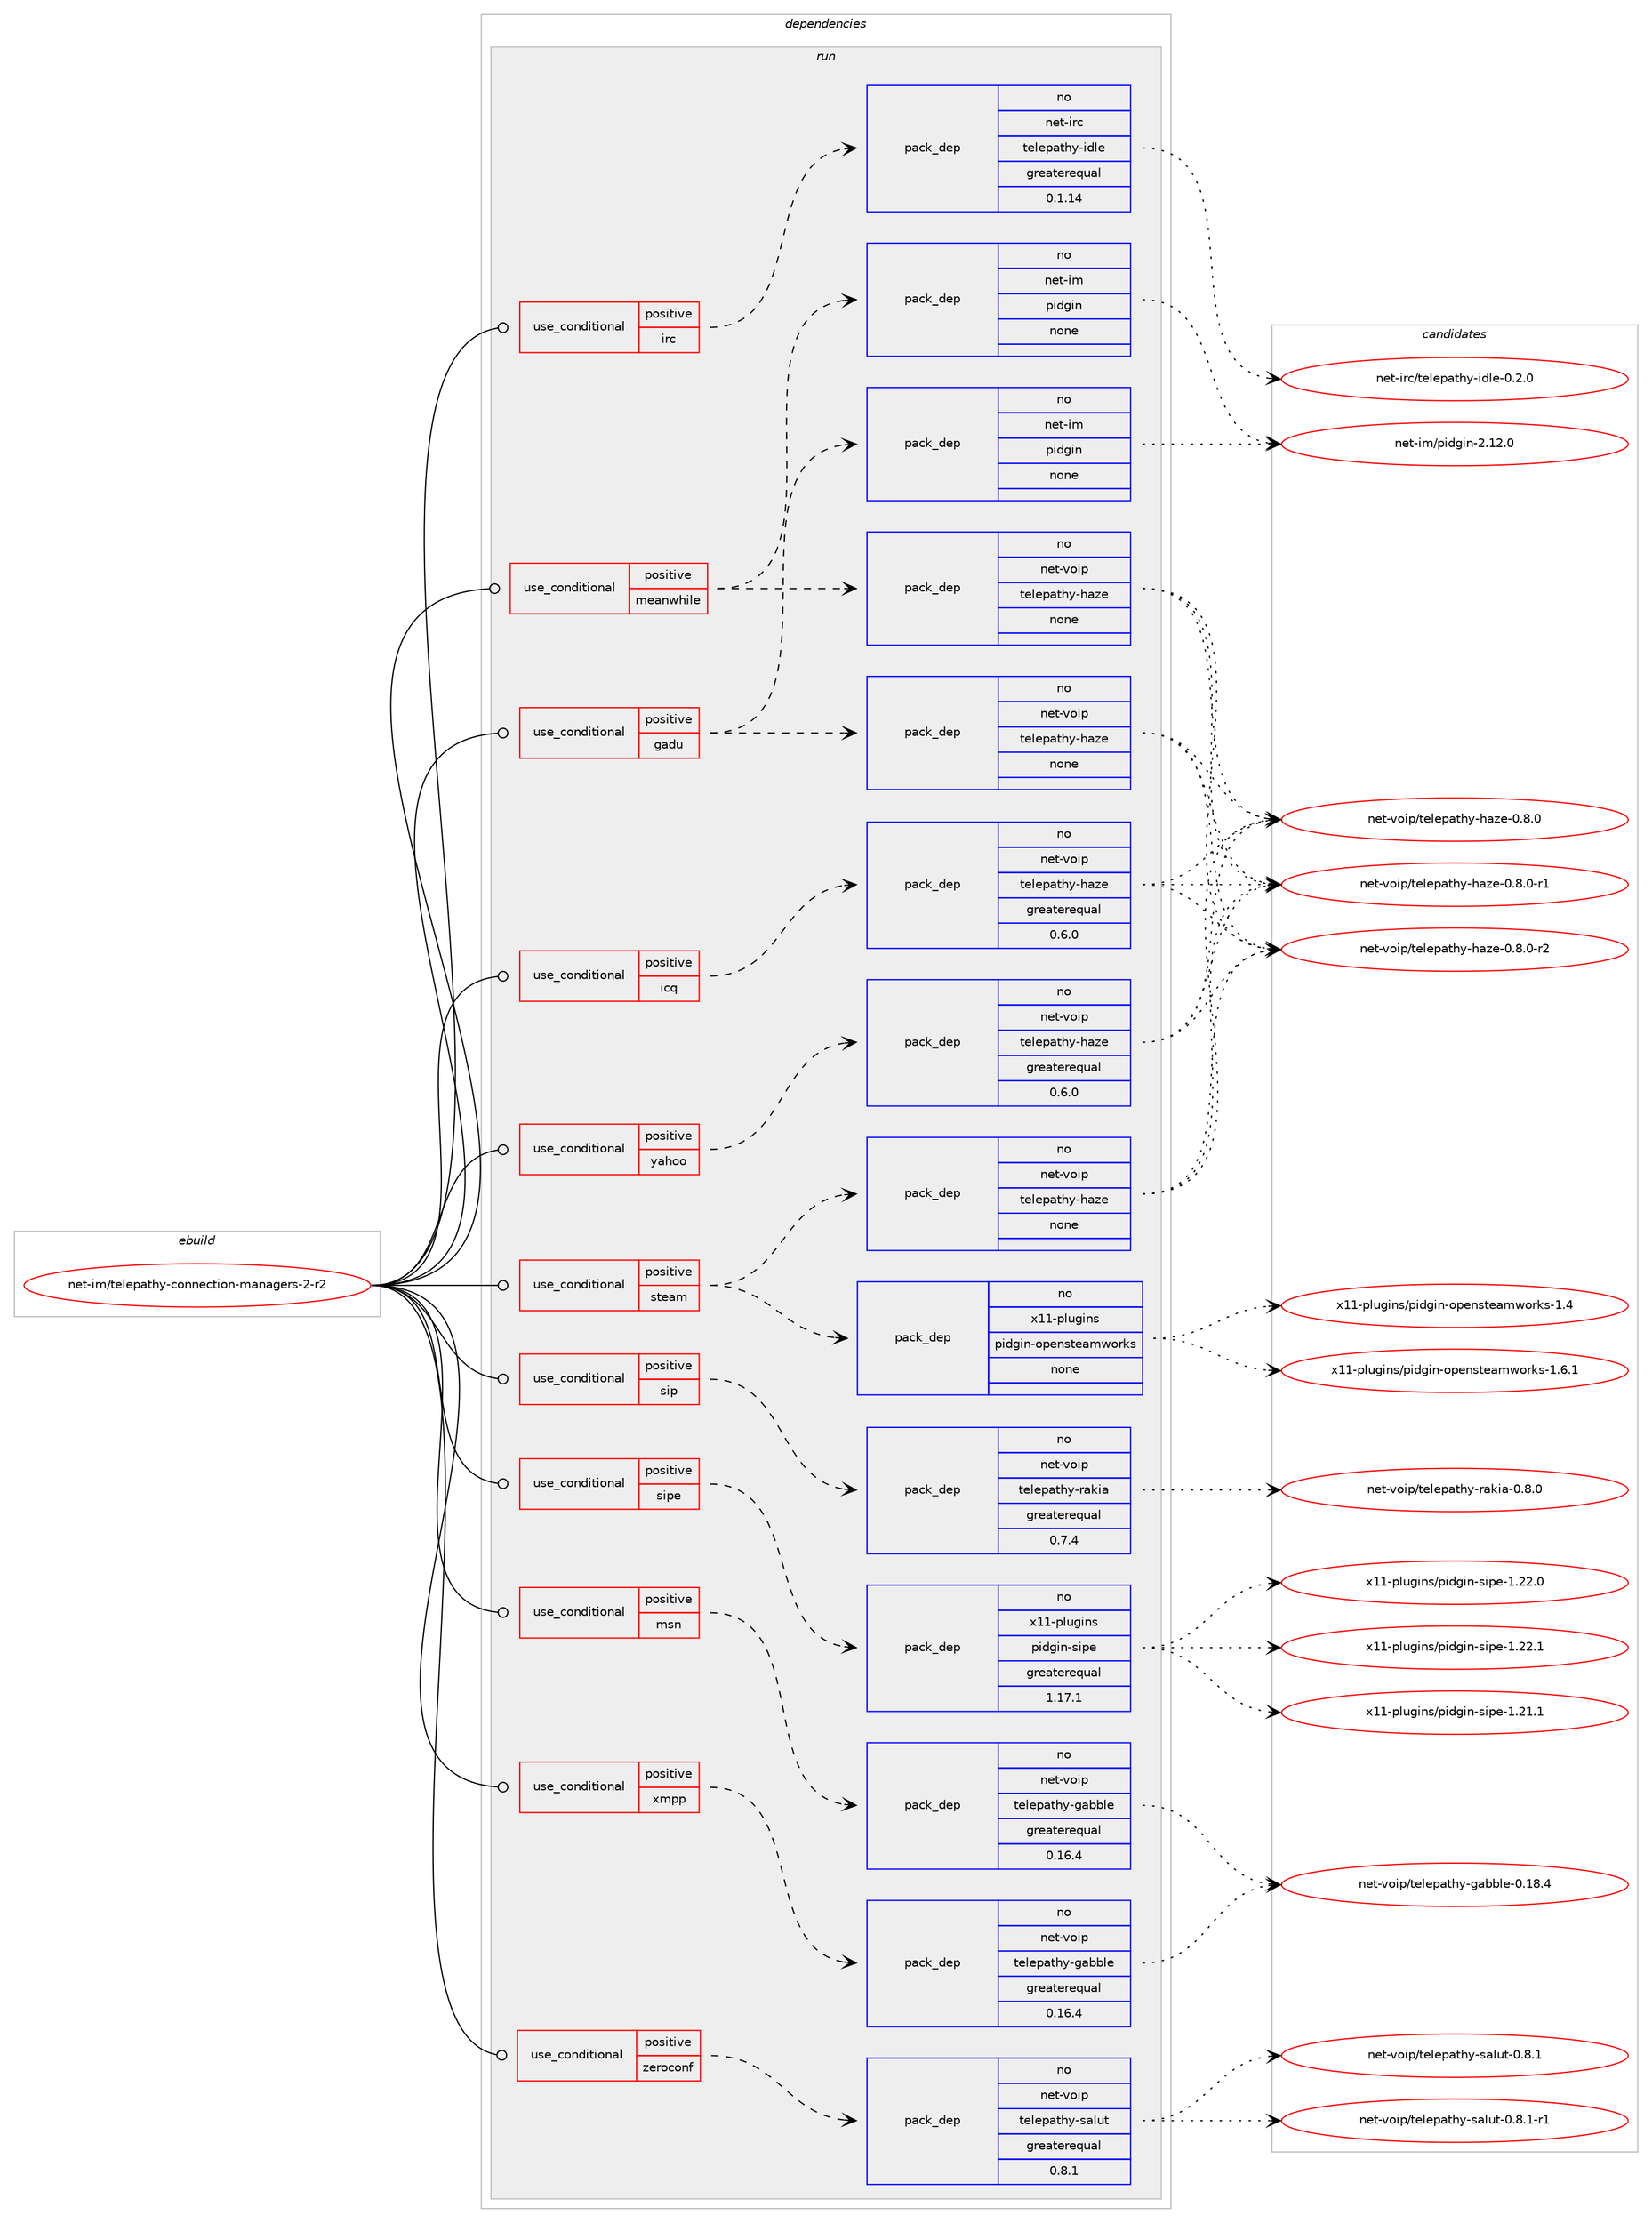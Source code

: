 digraph prolog {

# *************
# Graph options
# *************

newrank=true;
concentrate=true;
compound=true;
graph [rankdir=LR,fontname=Helvetica,fontsize=10,ranksep=1.5];#, ranksep=2.5, nodesep=0.2];
edge  [arrowhead=vee];
node  [fontname=Helvetica,fontsize=10];

# **********
# The ebuild
# **********

subgraph cluster_leftcol {
color=gray;
rank=same;
label=<<i>ebuild</i>>;
id [label="net-im/telepathy-connection-managers-2-r2", color=red, width=4, href="../net-im/telepathy-connection-managers-2-r2.svg"];
}

# ****************
# The dependencies
# ****************

subgraph cluster_midcol {
color=gray;
label=<<i>dependencies</i>>;
subgraph cluster_compile {
fillcolor="#eeeeee";
style=filled;
label=<<i>compile</i>>;
}
subgraph cluster_compileandrun {
fillcolor="#eeeeee";
style=filled;
label=<<i>compile and run</i>>;
}
subgraph cluster_run {
fillcolor="#eeeeee";
style=filled;
label=<<i>run</i>>;
subgraph cond102303 {
dependency413733 [label=<<TABLE BORDER="0" CELLBORDER="1" CELLSPACING="0" CELLPADDING="4"><TR><TD ROWSPAN="3" CELLPADDING="10">use_conditional</TD></TR><TR><TD>positive</TD></TR><TR><TD>gadu</TD></TR></TABLE>>, shape=none, color=red];
subgraph pack304560 {
dependency413734 [label=<<TABLE BORDER="0" CELLBORDER="1" CELLSPACING="0" CELLPADDING="4" WIDTH="220"><TR><TD ROWSPAN="6" CELLPADDING="30">pack_dep</TD></TR><TR><TD WIDTH="110">no</TD></TR><TR><TD>net-im</TD></TR><TR><TD>pidgin</TD></TR><TR><TD>none</TD></TR><TR><TD></TD></TR></TABLE>>, shape=none, color=blue];
}
dependency413733:e -> dependency413734:w [weight=20,style="dashed",arrowhead="vee"];
subgraph pack304561 {
dependency413735 [label=<<TABLE BORDER="0" CELLBORDER="1" CELLSPACING="0" CELLPADDING="4" WIDTH="220"><TR><TD ROWSPAN="6" CELLPADDING="30">pack_dep</TD></TR><TR><TD WIDTH="110">no</TD></TR><TR><TD>net-voip</TD></TR><TR><TD>telepathy-haze</TD></TR><TR><TD>none</TD></TR><TR><TD></TD></TR></TABLE>>, shape=none, color=blue];
}
dependency413733:e -> dependency413735:w [weight=20,style="dashed",arrowhead="vee"];
}
id:e -> dependency413733:w [weight=20,style="solid",arrowhead="odot"];
subgraph cond102304 {
dependency413736 [label=<<TABLE BORDER="0" CELLBORDER="1" CELLSPACING="0" CELLPADDING="4"><TR><TD ROWSPAN="3" CELLPADDING="10">use_conditional</TD></TR><TR><TD>positive</TD></TR><TR><TD>icq</TD></TR></TABLE>>, shape=none, color=red];
subgraph pack304562 {
dependency413737 [label=<<TABLE BORDER="0" CELLBORDER="1" CELLSPACING="0" CELLPADDING="4" WIDTH="220"><TR><TD ROWSPAN="6" CELLPADDING="30">pack_dep</TD></TR><TR><TD WIDTH="110">no</TD></TR><TR><TD>net-voip</TD></TR><TR><TD>telepathy-haze</TD></TR><TR><TD>greaterequal</TD></TR><TR><TD>0.6.0</TD></TR></TABLE>>, shape=none, color=blue];
}
dependency413736:e -> dependency413737:w [weight=20,style="dashed",arrowhead="vee"];
}
id:e -> dependency413736:w [weight=20,style="solid",arrowhead="odot"];
subgraph cond102305 {
dependency413738 [label=<<TABLE BORDER="0" CELLBORDER="1" CELLSPACING="0" CELLPADDING="4"><TR><TD ROWSPAN="3" CELLPADDING="10">use_conditional</TD></TR><TR><TD>positive</TD></TR><TR><TD>irc</TD></TR></TABLE>>, shape=none, color=red];
subgraph pack304563 {
dependency413739 [label=<<TABLE BORDER="0" CELLBORDER="1" CELLSPACING="0" CELLPADDING="4" WIDTH="220"><TR><TD ROWSPAN="6" CELLPADDING="30">pack_dep</TD></TR><TR><TD WIDTH="110">no</TD></TR><TR><TD>net-irc</TD></TR><TR><TD>telepathy-idle</TD></TR><TR><TD>greaterequal</TD></TR><TR><TD>0.1.14</TD></TR></TABLE>>, shape=none, color=blue];
}
dependency413738:e -> dependency413739:w [weight=20,style="dashed",arrowhead="vee"];
}
id:e -> dependency413738:w [weight=20,style="solid",arrowhead="odot"];
subgraph cond102306 {
dependency413740 [label=<<TABLE BORDER="0" CELLBORDER="1" CELLSPACING="0" CELLPADDING="4"><TR><TD ROWSPAN="3" CELLPADDING="10">use_conditional</TD></TR><TR><TD>positive</TD></TR><TR><TD>meanwhile</TD></TR></TABLE>>, shape=none, color=red];
subgraph pack304564 {
dependency413741 [label=<<TABLE BORDER="0" CELLBORDER="1" CELLSPACING="0" CELLPADDING="4" WIDTH="220"><TR><TD ROWSPAN="6" CELLPADDING="30">pack_dep</TD></TR><TR><TD WIDTH="110">no</TD></TR><TR><TD>net-im</TD></TR><TR><TD>pidgin</TD></TR><TR><TD>none</TD></TR><TR><TD></TD></TR></TABLE>>, shape=none, color=blue];
}
dependency413740:e -> dependency413741:w [weight=20,style="dashed",arrowhead="vee"];
subgraph pack304565 {
dependency413742 [label=<<TABLE BORDER="0" CELLBORDER="1" CELLSPACING="0" CELLPADDING="4" WIDTH="220"><TR><TD ROWSPAN="6" CELLPADDING="30">pack_dep</TD></TR><TR><TD WIDTH="110">no</TD></TR><TR><TD>net-voip</TD></TR><TR><TD>telepathy-haze</TD></TR><TR><TD>none</TD></TR><TR><TD></TD></TR></TABLE>>, shape=none, color=blue];
}
dependency413740:e -> dependency413742:w [weight=20,style="dashed",arrowhead="vee"];
}
id:e -> dependency413740:w [weight=20,style="solid",arrowhead="odot"];
subgraph cond102307 {
dependency413743 [label=<<TABLE BORDER="0" CELLBORDER="1" CELLSPACING="0" CELLPADDING="4"><TR><TD ROWSPAN="3" CELLPADDING="10">use_conditional</TD></TR><TR><TD>positive</TD></TR><TR><TD>msn</TD></TR></TABLE>>, shape=none, color=red];
subgraph pack304566 {
dependency413744 [label=<<TABLE BORDER="0" CELLBORDER="1" CELLSPACING="0" CELLPADDING="4" WIDTH="220"><TR><TD ROWSPAN="6" CELLPADDING="30">pack_dep</TD></TR><TR><TD WIDTH="110">no</TD></TR><TR><TD>net-voip</TD></TR><TR><TD>telepathy-gabble</TD></TR><TR><TD>greaterequal</TD></TR><TR><TD>0.16.4</TD></TR></TABLE>>, shape=none, color=blue];
}
dependency413743:e -> dependency413744:w [weight=20,style="dashed",arrowhead="vee"];
}
id:e -> dependency413743:w [weight=20,style="solid",arrowhead="odot"];
subgraph cond102308 {
dependency413745 [label=<<TABLE BORDER="0" CELLBORDER="1" CELLSPACING="0" CELLPADDING="4"><TR><TD ROWSPAN="3" CELLPADDING="10">use_conditional</TD></TR><TR><TD>positive</TD></TR><TR><TD>sip</TD></TR></TABLE>>, shape=none, color=red];
subgraph pack304567 {
dependency413746 [label=<<TABLE BORDER="0" CELLBORDER="1" CELLSPACING="0" CELLPADDING="4" WIDTH="220"><TR><TD ROWSPAN="6" CELLPADDING="30">pack_dep</TD></TR><TR><TD WIDTH="110">no</TD></TR><TR><TD>net-voip</TD></TR><TR><TD>telepathy-rakia</TD></TR><TR><TD>greaterequal</TD></TR><TR><TD>0.7.4</TD></TR></TABLE>>, shape=none, color=blue];
}
dependency413745:e -> dependency413746:w [weight=20,style="dashed",arrowhead="vee"];
}
id:e -> dependency413745:w [weight=20,style="solid",arrowhead="odot"];
subgraph cond102309 {
dependency413747 [label=<<TABLE BORDER="0" CELLBORDER="1" CELLSPACING="0" CELLPADDING="4"><TR><TD ROWSPAN="3" CELLPADDING="10">use_conditional</TD></TR><TR><TD>positive</TD></TR><TR><TD>sipe</TD></TR></TABLE>>, shape=none, color=red];
subgraph pack304568 {
dependency413748 [label=<<TABLE BORDER="0" CELLBORDER="1" CELLSPACING="0" CELLPADDING="4" WIDTH="220"><TR><TD ROWSPAN="6" CELLPADDING="30">pack_dep</TD></TR><TR><TD WIDTH="110">no</TD></TR><TR><TD>x11-plugins</TD></TR><TR><TD>pidgin-sipe</TD></TR><TR><TD>greaterequal</TD></TR><TR><TD>1.17.1</TD></TR></TABLE>>, shape=none, color=blue];
}
dependency413747:e -> dependency413748:w [weight=20,style="dashed",arrowhead="vee"];
}
id:e -> dependency413747:w [weight=20,style="solid",arrowhead="odot"];
subgraph cond102310 {
dependency413749 [label=<<TABLE BORDER="0" CELLBORDER="1" CELLSPACING="0" CELLPADDING="4"><TR><TD ROWSPAN="3" CELLPADDING="10">use_conditional</TD></TR><TR><TD>positive</TD></TR><TR><TD>steam</TD></TR></TABLE>>, shape=none, color=red];
subgraph pack304569 {
dependency413750 [label=<<TABLE BORDER="0" CELLBORDER="1" CELLSPACING="0" CELLPADDING="4" WIDTH="220"><TR><TD ROWSPAN="6" CELLPADDING="30">pack_dep</TD></TR><TR><TD WIDTH="110">no</TD></TR><TR><TD>x11-plugins</TD></TR><TR><TD>pidgin-opensteamworks</TD></TR><TR><TD>none</TD></TR><TR><TD></TD></TR></TABLE>>, shape=none, color=blue];
}
dependency413749:e -> dependency413750:w [weight=20,style="dashed",arrowhead="vee"];
subgraph pack304570 {
dependency413751 [label=<<TABLE BORDER="0" CELLBORDER="1" CELLSPACING="0" CELLPADDING="4" WIDTH="220"><TR><TD ROWSPAN="6" CELLPADDING="30">pack_dep</TD></TR><TR><TD WIDTH="110">no</TD></TR><TR><TD>net-voip</TD></TR><TR><TD>telepathy-haze</TD></TR><TR><TD>none</TD></TR><TR><TD></TD></TR></TABLE>>, shape=none, color=blue];
}
dependency413749:e -> dependency413751:w [weight=20,style="dashed",arrowhead="vee"];
}
id:e -> dependency413749:w [weight=20,style="solid",arrowhead="odot"];
subgraph cond102311 {
dependency413752 [label=<<TABLE BORDER="0" CELLBORDER="1" CELLSPACING="0" CELLPADDING="4"><TR><TD ROWSPAN="3" CELLPADDING="10">use_conditional</TD></TR><TR><TD>positive</TD></TR><TR><TD>xmpp</TD></TR></TABLE>>, shape=none, color=red];
subgraph pack304571 {
dependency413753 [label=<<TABLE BORDER="0" CELLBORDER="1" CELLSPACING="0" CELLPADDING="4" WIDTH="220"><TR><TD ROWSPAN="6" CELLPADDING="30">pack_dep</TD></TR><TR><TD WIDTH="110">no</TD></TR><TR><TD>net-voip</TD></TR><TR><TD>telepathy-gabble</TD></TR><TR><TD>greaterequal</TD></TR><TR><TD>0.16.4</TD></TR></TABLE>>, shape=none, color=blue];
}
dependency413752:e -> dependency413753:w [weight=20,style="dashed",arrowhead="vee"];
}
id:e -> dependency413752:w [weight=20,style="solid",arrowhead="odot"];
subgraph cond102312 {
dependency413754 [label=<<TABLE BORDER="0" CELLBORDER="1" CELLSPACING="0" CELLPADDING="4"><TR><TD ROWSPAN="3" CELLPADDING="10">use_conditional</TD></TR><TR><TD>positive</TD></TR><TR><TD>yahoo</TD></TR></TABLE>>, shape=none, color=red];
subgraph pack304572 {
dependency413755 [label=<<TABLE BORDER="0" CELLBORDER="1" CELLSPACING="0" CELLPADDING="4" WIDTH="220"><TR><TD ROWSPAN="6" CELLPADDING="30">pack_dep</TD></TR><TR><TD WIDTH="110">no</TD></TR><TR><TD>net-voip</TD></TR><TR><TD>telepathy-haze</TD></TR><TR><TD>greaterequal</TD></TR><TR><TD>0.6.0</TD></TR></TABLE>>, shape=none, color=blue];
}
dependency413754:e -> dependency413755:w [weight=20,style="dashed",arrowhead="vee"];
}
id:e -> dependency413754:w [weight=20,style="solid",arrowhead="odot"];
subgraph cond102313 {
dependency413756 [label=<<TABLE BORDER="0" CELLBORDER="1" CELLSPACING="0" CELLPADDING="4"><TR><TD ROWSPAN="3" CELLPADDING="10">use_conditional</TD></TR><TR><TD>positive</TD></TR><TR><TD>zeroconf</TD></TR></TABLE>>, shape=none, color=red];
subgraph pack304573 {
dependency413757 [label=<<TABLE BORDER="0" CELLBORDER="1" CELLSPACING="0" CELLPADDING="4" WIDTH="220"><TR><TD ROWSPAN="6" CELLPADDING="30">pack_dep</TD></TR><TR><TD WIDTH="110">no</TD></TR><TR><TD>net-voip</TD></TR><TR><TD>telepathy-salut</TD></TR><TR><TD>greaterequal</TD></TR><TR><TD>0.8.1</TD></TR></TABLE>>, shape=none, color=blue];
}
dependency413756:e -> dependency413757:w [weight=20,style="dashed",arrowhead="vee"];
}
id:e -> dependency413756:w [weight=20,style="solid",arrowhead="odot"];
}
}

# **************
# The candidates
# **************

subgraph cluster_choices {
rank=same;
color=gray;
label=<<i>candidates</i>>;

subgraph choice304560 {
color=black;
nodesep=1;
choice110101116451051094711210510010310511045504649504648 [label="net-im/pidgin-2.12.0", color=red, width=4,href="../net-im/pidgin-2.12.0.svg"];
dependency413734:e -> choice110101116451051094711210510010310511045504649504648:w [style=dotted,weight="100"];
}
subgraph choice304561 {
color=black;
nodesep=1;
choice1101011164511811110511247116101108101112971161041214510497122101454846564648 [label="net-voip/telepathy-haze-0.8.0", color=red, width=4,href="../net-voip/telepathy-haze-0.8.0.svg"];
choice11010111645118111105112471161011081011129711610412145104971221014548465646484511449 [label="net-voip/telepathy-haze-0.8.0-r1", color=red, width=4,href="../net-voip/telepathy-haze-0.8.0-r1.svg"];
choice11010111645118111105112471161011081011129711610412145104971221014548465646484511450 [label="net-voip/telepathy-haze-0.8.0-r2", color=red, width=4,href="../net-voip/telepathy-haze-0.8.0-r2.svg"];
dependency413735:e -> choice1101011164511811110511247116101108101112971161041214510497122101454846564648:w [style=dotted,weight="100"];
dependency413735:e -> choice11010111645118111105112471161011081011129711610412145104971221014548465646484511449:w [style=dotted,weight="100"];
dependency413735:e -> choice11010111645118111105112471161011081011129711610412145104971221014548465646484511450:w [style=dotted,weight="100"];
}
subgraph choice304562 {
color=black;
nodesep=1;
choice1101011164511811110511247116101108101112971161041214510497122101454846564648 [label="net-voip/telepathy-haze-0.8.0", color=red, width=4,href="../net-voip/telepathy-haze-0.8.0.svg"];
choice11010111645118111105112471161011081011129711610412145104971221014548465646484511449 [label="net-voip/telepathy-haze-0.8.0-r1", color=red, width=4,href="../net-voip/telepathy-haze-0.8.0-r1.svg"];
choice11010111645118111105112471161011081011129711610412145104971221014548465646484511450 [label="net-voip/telepathy-haze-0.8.0-r2", color=red, width=4,href="../net-voip/telepathy-haze-0.8.0-r2.svg"];
dependency413737:e -> choice1101011164511811110511247116101108101112971161041214510497122101454846564648:w [style=dotted,weight="100"];
dependency413737:e -> choice11010111645118111105112471161011081011129711610412145104971221014548465646484511449:w [style=dotted,weight="100"];
dependency413737:e -> choice11010111645118111105112471161011081011129711610412145104971221014548465646484511450:w [style=dotted,weight="100"];
}
subgraph choice304563 {
color=black;
nodesep=1;
choice1101011164510511499471161011081011129711610412145105100108101454846504648 [label="net-irc/telepathy-idle-0.2.0", color=red, width=4,href="../net-irc/telepathy-idle-0.2.0.svg"];
dependency413739:e -> choice1101011164510511499471161011081011129711610412145105100108101454846504648:w [style=dotted,weight="100"];
}
subgraph choice304564 {
color=black;
nodesep=1;
choice110101116451051094711210510010310511045504649504648 [label="net-im/pidgin-2.12.0", color=red, width=4,href="../net-im/pidgin-2.12.0.svg"];
dependency413741:e -> choice110101116451051094711210510010310511045504649504648:w [style=dotted,weight="100"];
}
subgraph choice304565 {
color=black;
nodesep=1;
choice1101011164511811110511247116101108101112971161041214510497122101454846564648 [label="net-voip/telepathy-haze-0.8.0", color=red, width=4,href="../net-voip/telepathy-haze-0.8.0.svg"];
choice11010111645118111105112471161011081011129711610412145104971221014548465646484511449 [label="net-voip/telepathy-haze-0.8.0-r1", color=red, width=4,href="../net-voip/telepathy-haze-0.8.0-r1.svg"];
choice11010111645118111105112471161011081011129711610412145104971221014548465646484511450 [label="net-voip/telepathy-haze-0.8.0-r2", color=red, width=4,href="../net-voip/telepathy-haze-0.8.0-r2.svg"];
dependency413742:e -> choice1101011164511811110511247116101108101112971161041214510497122101454846564648:w [style=dotted,weight="100"];
dependency413742:e -> choice11010111645118111105112471161011081011129711610412145104971221014548465646484511449:w [style=dotted,weight="100"];
dependency413742:e -> choice11010111645118111105112471161011081011129711610412145104971221014548465646484511450:w [style=dotted,weight="100"];
}
subgraph choice304566 {
color=black;
nodesep=1;
choice1101011164511811110511247116101108101112971161041214510397989810810145484649564652 [label="net-voip/telepathy-gabble-0.18.4", color=red, width=4,href="../net-voip/telepathy-gabble-0.18.4.svg"];
dependency413744:e -> choice1101011164511811110511247116101108101112971161041214510397989810810145484649564652:w [style=dotted,weight="100"];
}
subgraph choice304567 {
color=black;
nodesep=1;
choice110101116451181111051124711610110810111297116104121451149710710597454846564648 [label="net-voip/telepathy-rakia-0.8.0", color=red, width=4,href="../net-voip/telepathy-rakia-0.8.0.svg"];
dependency413746:e -> choice110101116451181111051124711610110810111297116104121451149710710597454846564648:w [style=dotted,weight="100"];
}
subgraph choice304568 {
color=black;
nodesep=1;
choice120494945112108117103105110115471121051001031051104511510511210145494650494649 [label="x11-plugins/pidgin-sipe-1.21.1", color=red, width=4,href="../x11-plugins/pidgin-sipe-1.21.1.svg"];
choice120494945112108117103105110115471121051001031051104511510511210145494650504648 [label="x11-plugins/pidgin-sipe-1.22.0", color=red, width=4,href="../x11-plugins/pidgin-sipe-1.22.0.svg"];
choice120494945112108117103105110115471121051001031051104511510511210145494650504649 [label="x11-plugins/pidgin-sipe-1.22.1", color=red, width=4,href="../x11-plugins/pidgin-sipe-1.22.1.svg"];
dependency413748:e -> choice120494945112108117103105110115471121051001031051104511510511210145494650494649:w [style=dotted,weight="100"];
dependency413748:e -> choice120494945112108117103105110115471121051001031051104511510511210145494650504648:w [style=dotted,weight="100"];
dependency413748:e -> choice120494945112108117103105110115471121051001031051104511510511210145494650504649:w [style=dotted,weight="100"];
}
subgraph choice304569 {
color=black;
nodesep=1;
choice12049494511210811710310511011547112105100103105110451111121011101151161019710911911111410711545494652 [label="x11-plugins/pidgin-opensteamworks-1.4", color=red, width=4,href="../x11-plugins/pidgin-opensteamworks-1.4.svg"];
choice120494945112108117103105110115471121051001031051104511111210111011511610197109119111114107115454946544649 [label="x11-plugins/pidgin-opensteamworks-1.6.1", color=red, width=4,href="../x11-plugins/pidgin-opensteamworks-1.6.1.svg"];
dependency413750:e -> choice12049494511210811710310511011547112105100103105110451111121011101151161019710911911111410711545494652:w [style=dotted,weight="100"];
dependency413750:e -> choice120494945112108117103105110115471121051001031051104511111210111011511610197109119111114107115454946544649:w [style=dotted,weight="100"];
}
subgraph choice304570 {
color=black;
nodesep=1;
choice1101011164511811110511247116101108101112971161041214510497122101454846564648 [label="net-voip/telepathy-haze-0.8.0", color=red, width=4,href="../net-voip/telepathy-haze-0.8.0.svg"];
choice11010111645118111105112471161011081011129711610412145104971221014548465646484511449 [label="net-voip/telepathy-haze-0.8.0-r1", color=red, width=4,href="../net-voip/telepathy-haze-0.8.0-r1.svg"];
choice11010111645118111105112471161011081011129711610412145104971221014548465646484511450 [label="net-voip/telepathy-haze-0.8.0-r2", color=red, width=4,href="../net-voip/telepathy-haze-0.8.0-r2.svg"];
dependency413751:e -> choice1101011164511811110511247116101108101112971161041214510497122101454846564648:w [style=dotted,weight="100"];
dependency413751:e -> choice11010111645118111105112471161011081011129711610412145104971221014548465646484511449:w [style=dotted,weight="100"];
dependency413751:e -> choice11010111645118111105112471161011081011129711610412145104971221014548465646484511450:w [style=dotted,weight="100"];
}
subgraph choice304571 {
color=black;
nodesep=1;
choice1101011164511811110511247116101108101112971161041214510397989810810145484649564652 [label="net-voip/telepathy-gabble-0.18.4", color=red, width=4,href="../net-voip/telepathy-gabble-0.18.4.svg"];
dependency413753:e -> choice1101011164511811110511247116101108101112971161041214510397989810810145484649564652:w [style=dotted,weight="100"];
}
subgraph choice304572 {
color=black;
nodesep=1;
choice1101011164511811110511247116101108101112971161041214510497122101454846564648 [label="net-voip/telepathy-haze-0.8.0", color=red, width=4,href="../net-voip/telepathy-haze-0.8.0.svg"];
choice11010111645118111105112471161011081011129711610412145104971221014548465646484511449 [label="net-voip/telepathy-haze-0.8.0-r1", color=red, width=4,href="../net-voip/telepathy-haze-0.8.0-r1.svg"];
choice11010111645118111105112471161011081011129711610412145104971221014548465646484511450 [label="net-voip/telepathy-haze-0.8.0-r2", color=red, width=4,href="../net-voip/telepathy-haze-0.8.0-r2.svg"];
dependency413755:e -> choice1101011164511811110511247116101108101112971161041214510497122101454846564648:w [style=dotted,weight="100"];
dependency413755:e -> choice11010111645118111105112471161011081011129711610412145104971221014548465646484511449:w [style=dotted,weight="100"];
dependency413755:e -> choice11010111645118111105112471161011081011129711610412145104971221014548465646484511450:w [style=dotted,weight="100"];
}
subgraph choice304573 {
color=black;
nodesep=1;
choice1101011164511811110511247116101108101112971161041214511597108117116454846564649 [label="net-voip/telepathy-salut-0.8.1", color=red, width=4,href="../net-voip/telepathy-salut-0.8.1.svg"];
choice11010111645118111105112471161011081011129711610412145115971081171164548465646494511449 [label="net-voip/telepathy-salut-0.8.1-r1", color=red, width=4,href="../net-voip/telepathy-salut-0.8.1-r1.svg"];
dependency413757:e -> choice1101011164511811110511247116101108101112971161041214511597108117116454846564649:w [style=dotted,weight="100"];
dependency413757:e -> choice11010111645118111105112471161011081011129711610412145115971081171164548465646494511449:w [style=dotted,weight="100"];
}
}

}
